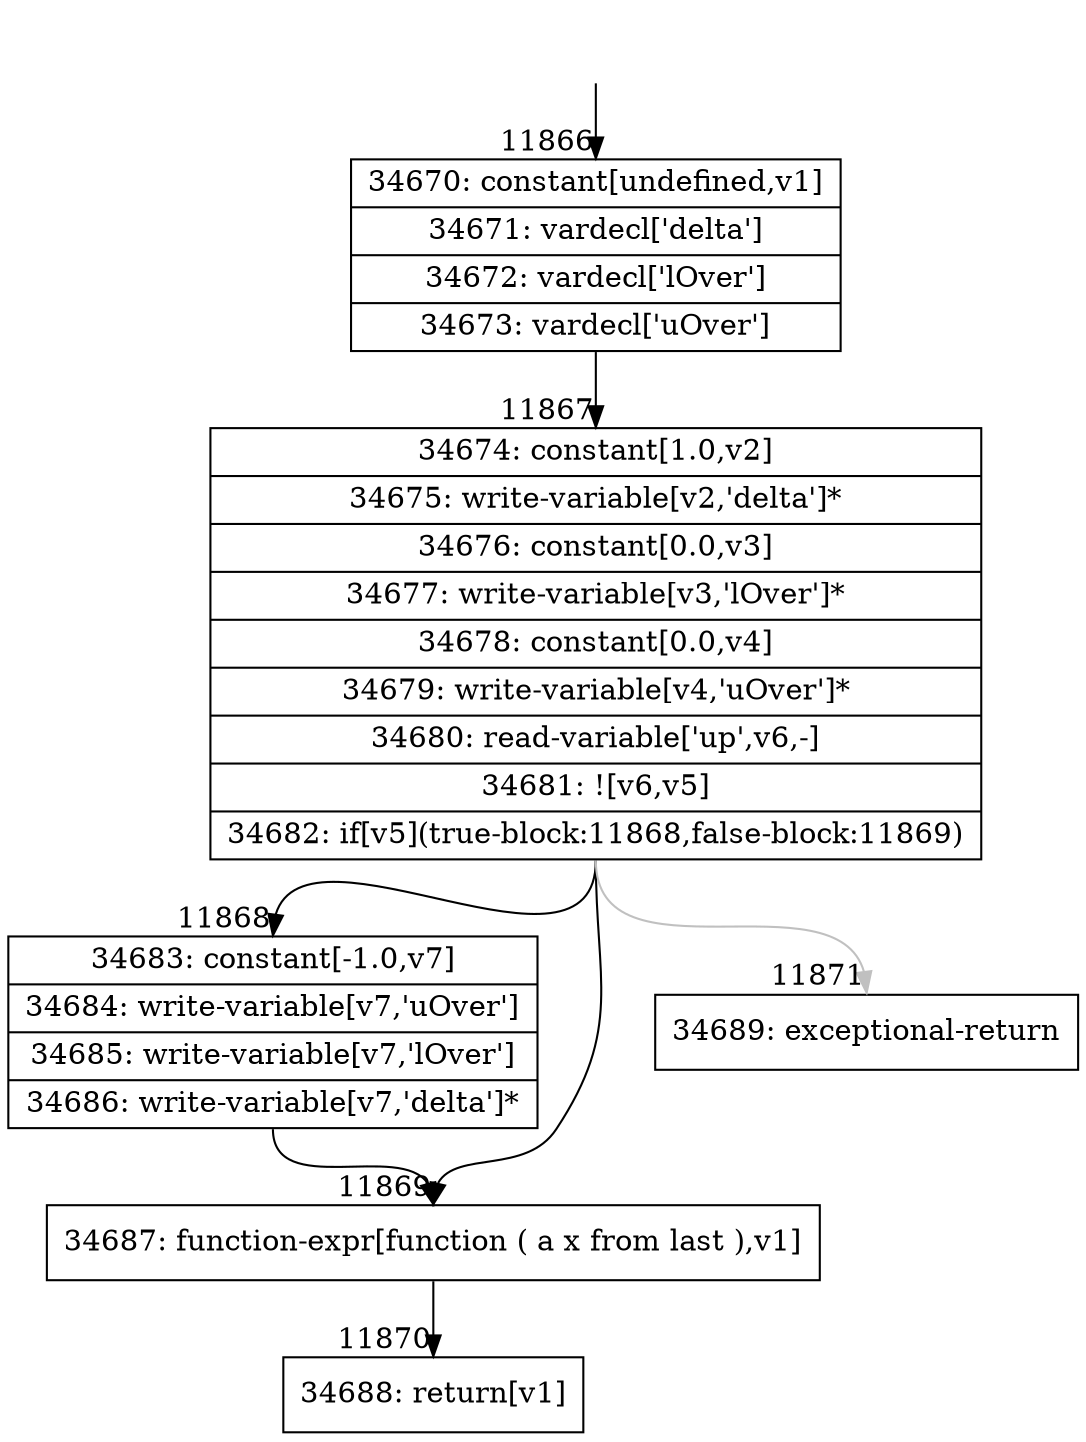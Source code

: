 digraph {
rankdir="TD"
BB_entry878[shape=none,label=""];
BB_entry878 -> BB11866 [tailport=s, headport=n, headlabel="    11866"]
BB11866 [shape=record label="{34670: constant[undefined,v1]|34671: vardecl['delta']|34672: vardecl['lOver']|34673: vardecl['uOver']}" ] 
BB11866 -> BB11867 [tailport=s, headport=n, headlabel="      11867"]
BB11867 [shape=record label="{34674: constant[1.0,v2]|34675: write-variable[v2,'delta']*|34676: constant[0.0,v3]|34677: write-variable[v3,'lOver']*|34678: constant[0.0,v4]|34679: write-variable[v4,'uOver']*|34680: read-variable['up',v6,-]|34681: ![v6,v5]|34682: if[v5](true-block:11868,false-block:11869)}" ] 
BB11867 -> BB11868 [tailport=s, headport=n, headlabel="      11868"]
BB11867 -> BB11869 [tailport=s, headport=n, headlabel="      11869"]
BB11867 -> BB11871 [tailport=s, headport=n, color=gray, headlabel="      11871"]
BB11868 [shape=record label="{34683: constant[-1.0,v7]|34684: write-variable[v7,'uOver']|34685: write-variable[v7,'lOver']|34686: write-variable[v7,'delta']*}" ] 
BB11868 -> BB11869 [tailport=s, headport=n]
BB11869 [shape=record label="{34687: function-expr[function ( a x from last ),v1]}" ] 
BB11869 -> BB11870 [tailport=s, headport=n, headlabel="      11870"]
BB11870 [shape=record label="{34688: return[v1]}" ] 
BB11871 [shape=record label="{34689: exceptional-return}" ] 
//#$~ 16439
}
